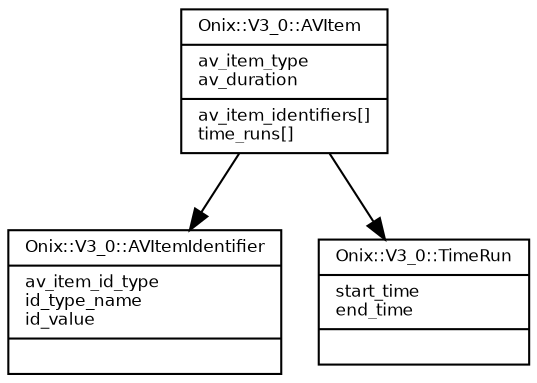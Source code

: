 digraph G {
  fontname = "Bitstream Vera Sans"
  fontsize = 8

  node [
    fontname = "Bitstream Vera Sans"
    fontsize = 8
    shape = "record"
  ]

  edge [
    fontname = "Bitstream Vera Sans"
    fontsize = 8
  ]

  AVItem [
    label = "{Onix::V3_0::AVItem\l|av_item_type\lav_duration\l|av_item_identifiers[]\ltime_runs[]\l}"
  ]

  AVItem -> AVItemIdentifier [arrowhead=normal]
  AVItem -> TimeRun [arrowhead=normal]

  AVItemIdentifier [
    label = "{Onix::V3_0::AVItemIdentifier\l|av_item_id_type\lid_type_name\lid_value\l|\l}"
  ]




  TimeRun [
    label = "{Onix::V3_0::TimeRun\l|start_time\lend_time\l|\l}"
  ]




}
